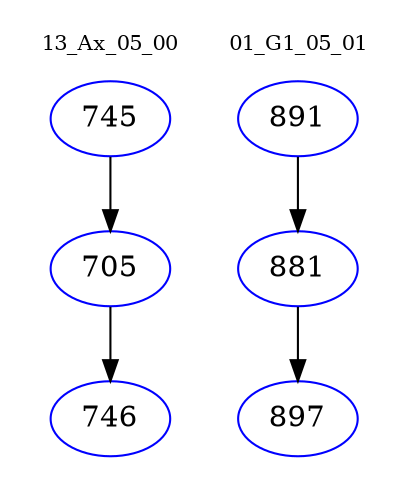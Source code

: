 digraph{
subgraph cluster_0 {
color = white
label = "13_Ax_05_00";
fontsize=10;
T0_745 [label="745", color="blue"]
T0_745 -> T0_705 [color="black"]
T0_705 [label="705", color="blue"]
T0_705 -> T0_746 [color="black"]
T0_746 [label="746", color="blue"]
}
subgraph cluster_1 {
color = white
label = "01_G1_05_01";
fontsize=10;
T1_891 [label="891", color="blue"]
T1_891 -> T1_881 [color="black"]
T1_881 [label="881", color="blue"]
T1_881 -> T1_897 [color="black"]
T1_897 [label="897", color="blue"]
}
}
